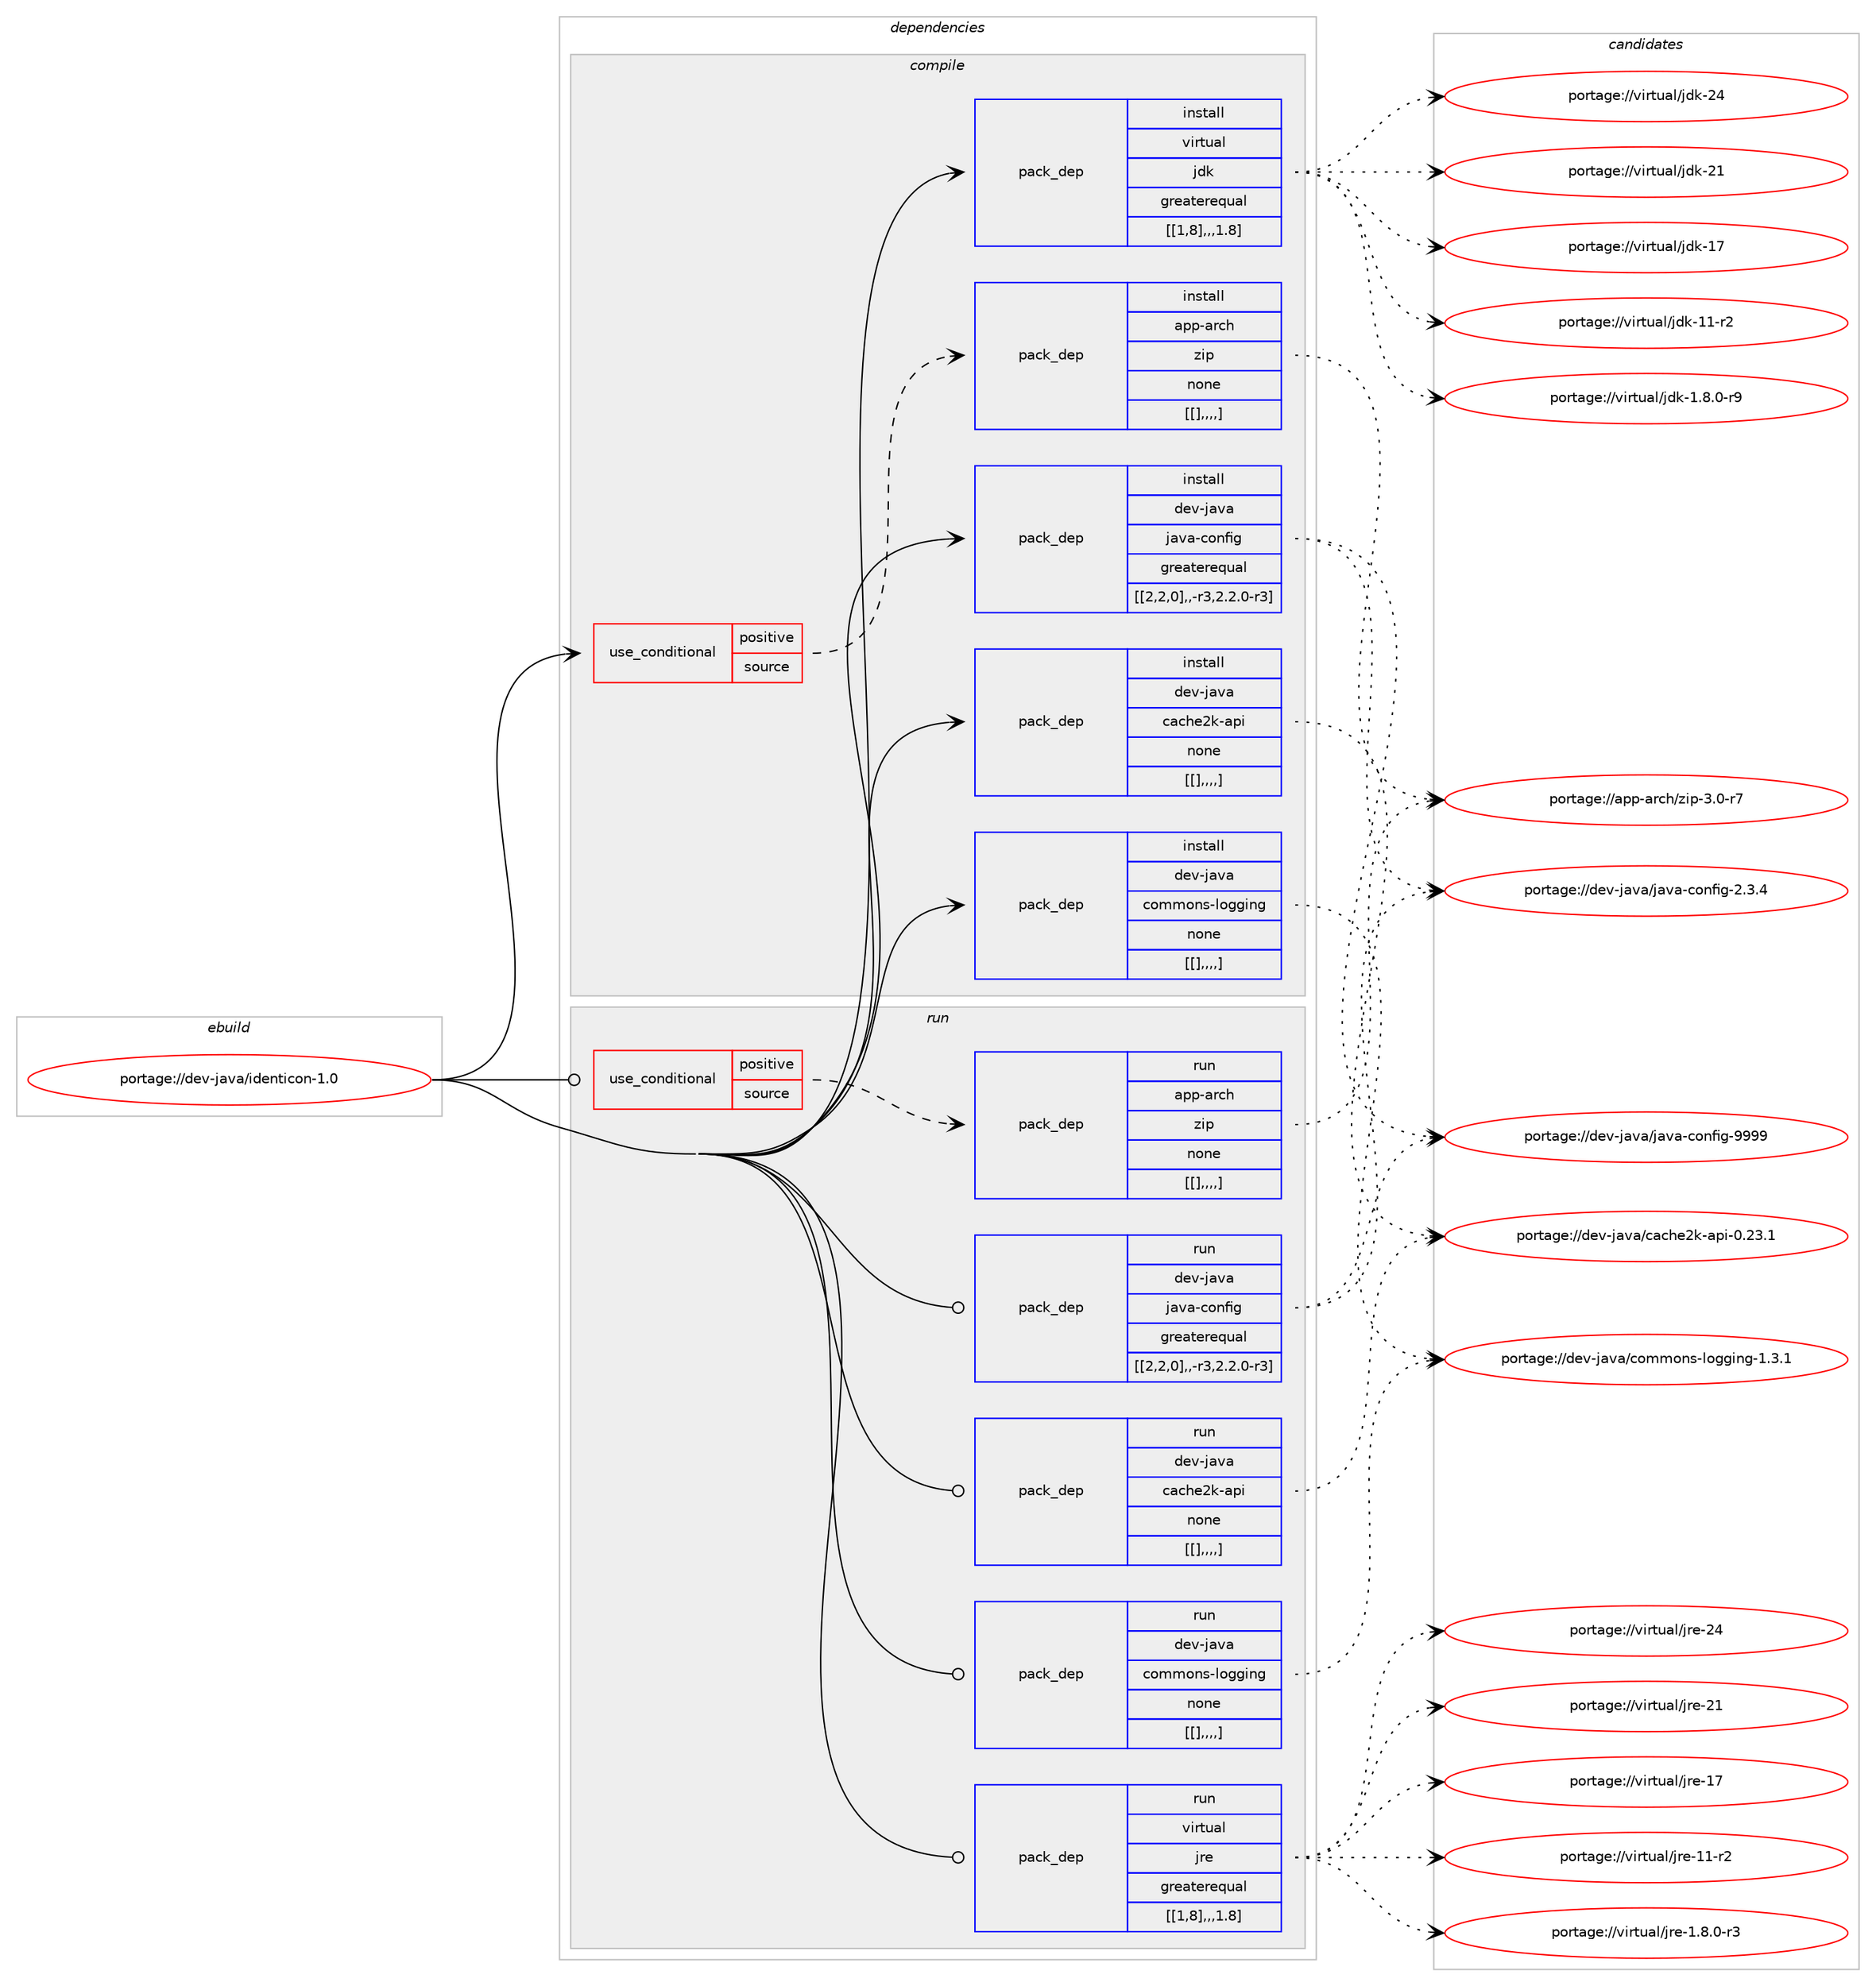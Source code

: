digraph prolog {

# *************
# Graph options
# *************

newrank=true;
concentrate=true;
compound=true;
graph [rankdir=LR,fontname=Helvetica,fontsize=10,ranksep=1.5];#, ranksep=2.5, nodesep=0.2];
edge  [arrowhead=vee];
node  [fontname=Helvetica,fontsize=10];

# **********
# The ebuild
# **********

subgraph cluster_leftcol {
color=gray;
label=<<i>ebuild</i>>;
id [label="portage://dev-java/identicon-1.0", color=red, width=4, href="../dev-java/identicon-1.0.svg"];
}

# ****************
# The dependencies
# ****************

subgraph cluster_midcol {
color=gray;
label=<<i>dependencies</i>>;
subgraph cluster_compile {
fillcolor="#eeeeee";
style=filled;
label=<<i>compile</i>>;
subgraph cond22192 {
dependency94648 [label=<<TABLE BORDER="0" CELLBORDER="1" CELLSPACING="0" CELLPADDING="4"><TR><TD ROWSPAN="3" CELLPADDING="10">use_conditional</TD></TR><TR><TD>positive</TD></TR><TR><TD>source</TD></TR></TABLE>>, shape=none, color=red];
subgraph pack71405 {
dependency94649 [label=<<TABLE BORDER="0" CELLBORDER="1" CELLSPACING="0" CELLPADDING="4" WIDTH="220"><TR><TD ROWSPAN="6" CELLPADDING="30">pack_dep</TD></TR><TR><TD WIDTH="110">install</TD></TR><TR><TD>app-arch</TD></TR><TR><TD>zip</TD></TR><TR><TD>none</TD></TR><TR><TD>[[],,,,]</TD></TR></TABLE>>, shape=none, color=blue];
}
dependency94648:e -> dependency94649:w [weight=20,style="dashed",arrowhead="vee"];
}
id:e -> dependency94648:w [weight=20,style="solid",arrowhead="vee"];
subgraph pack71406 {
dependency94650 [label=<<TABLE BORDER="0" CELLBORDER="1" CELLSPACING="0" CELLPADDING="4" WIDTH="220"><TR><TD ROWSPAN="6" CELLPADDING="30">pack_dep</TD></TR><TR><TD WIDTH="110">install</TD></TR><TR><TD>dev-java</TD></TR><TR><TD>cache2k-api</TD></TR><TR><TD>none</TD></TR><TR><TD>[[],,,,]</TD></TR></TABLE>>, shape=none, color=blue];
}
id:e -> dependency94650:w [weight=20,style="solid",arrowhead="vee"];
subgraph pack71407 {
dependency94651 [label=<<TABLE BORDER="0" CELLBORDER="1" CELLSPACING="0" CELLPADDING="4" WIDTH="220"><TR><TD ROWSPAN="6" CELLPADDING="30">pack_dep</TD></TR><TR><TD WIDTH="110">install</TD></TR><TR><TD>dev-java</TD></TR><TR><TD>commons-logging</TD></TR><TR><TD>none</TD></TR><TR><TD>[[],,,,]</TD></TR></TABLE>>, shape=none, color=blue];
}
id:e -> dependency94651:w [weight=20,style="solid",arrowhead="vee"];
subgraph pack71408 {
dependency94652 [label=<<TABLE BORDER="0" CELLBORDER="1" CELLSPACING="0" CELLPADDING="4" WIDTH="220"><TR><TD ROWSPAN="6" CELLPADDING="30">pack_dep</TD></TR><TR><TD WIDTH="110">install</TD></TR><TR><TD>dev-java</TD></TR><TR><TD>java-config</TD></TR><TR><TD>greaterequal</TD></TR><TR><TD>[[2,2,0],,-r3,2.2.0-r3]</TD></TR></TABLE>>, shape=none, color=blue];
}
id:e -> dependency94652:w [weight=20,style="solid",arrowhead="vee"];
subgraph pack71409 {
dependency94653 [label=<<TABLE BORDER="0" CELLBORDER="1" CELLSPACING="0" CELLPADDING="4" WIDTH="220"><TR><TD ROWSPAN="6" CELLPADDING="30">pack_dep</TD></TR><TR><TD WIDTH="110">install</TD></TR><TR><TD>virtual</TD></TR><TR><TD>jdk</TD></TR><TR><TD>greaterequal</TD></TR><TR><TD>[[1,8],,,1.8]</TD></TR></TABLE>>, shape=none, color=blue];
}
id:e -> dependency94653:w [weight=20,style="solid",arrowhead="vee"];
}
subgraph cluster_compileandrun {
fillcolor="#eeeeee";
style=filled;
label=<<i>compile and run</i>>;
}
subgraph cluster_run {
fillcolor="#eeeeee";
style=filled;
label=<<i>run</i>>;
subgraph cond22193 {
dependency94654 [label=<<TABLE BORDER="0" CELLBORDER="1" CELLSPACING="0" CELLPADDING="4"><TR><TD ROWSPAN="3" CELLPADDING="10">use_conditional</TD></TR><TR><TD>positive</TD></TR><TR><TD>source</TD></TR></TABLE>>, shape=none, color=red];
subgraph pack71410 {
dependency94655 [label=<<TABLE BORDER="0" CELLBORDER="1" CELLSPACING="0" CELLPADDING="4" WIDTH="220"><TR><TD ROWSPAN="6" CELLPADDING="30">pack_dep</TD></TR><TR><TD WIDTH="110">run</TD></TR><TR><TD>app-arch</TD></TR><TR><TD>zip</TD></TR><TR><TD>none</TD></TR><TR><TD>[[],,,,]</TD></TR></TABLE>>, shape=none, color=blue];
}
dependency94654:e -> dependency94655:w [weight=20,style="dashed",arrowhead="vee"];
}
id:e -> dependency94654:w [weight=20,style="solid",arrowhead="odot"];
subgraph pack71411 {
dependency94656 [label=<<TABLE BORDER="0" CELLBORDER="1" CELLSPACING="0" CELLPADDING="4" WIDTH="220"><TR><TD ROWSPAN="6" CELLPADDING="30">pack_dep</TD></TR><TR><TD WIDTH="110">run</TD></TR><TR><TD>dev-java</TD></TR><TR><TD>cache2k-api</TD></TR><TR><TD>none</TD></TR><TR><TD>[[],,,,]</TD></TR></TABLE>>, shape=none, color=blue];
}
id:e -> dependency94656:w [weight=20,style="solid",arrowhead="odot"];
subgraph pack71412 {
dependency94657 [label=<<TABLE BORDER="0" CELLBORDER="1" CELLSPACING="0" CELLPADDING="4" WIDTH="220"><TR><TD ROWSPAN="6" CELLPADDING="30">pack_dep</TD></TR><TR><TD WIDTH="110">run</TD></TR><TR><TD>dev-java</TD></TR><TR><TD>commons-logging</TD></TR><TR><TD>none</TD></TR><TR><TD>[[],,,,]</TD></TR></TABLE>>, shape=none, color=blue];
}
id:e -> dependency94657:w [weight=20,style="solid",arrowhead="odot"];
subgraph pack71413 {
dependency94658 [label=<<TABLE BORDER="0" CELLBORDER="1" CELLSPACING="0" CELLPADDING="4" WIDTH="220"><TR><TD ROWSPAN="6" CELLPADDING="30">pack_dep</TD></TR><TR><TD WIDTH="110">run</TD></TR><TR><TD>dev-java</TD></TR><TR><TD>java-config</TD></TR><TR><TD>greaterequal</TD></TR><TR><TD>[[2,2,0],,-r3,2.2.0-r3]</TD></TR></TABLE>>, shape=none, color=blue];
}
id:e -> dependency94658:w [weight=20,style="solid",arrowhead="odot"];
subgraph pack71414 {
dependency94659 [label=<<TABLE BORDER="0" CELLBORDER="1" CELLSPACING="0" CELLPADDING="4" WIDTH="220"><TR><TD ROWSPAN="6" CELLPADDING="30">pack_dep</TD></TR><TR><TD WIDTH="110">run</TD></TR><TR><TD>virtual</TD></TR><TR><TD>jre</TD></TR><TR><TD>greaterequal</TD></TR><TR><TD>[[1,8],,,1.8]</TD></TR></TABLE>>, shape=none, color=blue];
}
id:e -> dependency94659:w [weight=20,style="solid",arrowhead="odot"];
}
}

# **************
# The candidates
# **************

subgraph cluster_choices {
rank=same;
color=gray;
label=<<i>candidates</i>>;

subgraph choice71405 {
color=black;
nodesep=1;
choice9711211245971149910447122105112455146484511455 [label="portage://app-arch/zip-3.0-r7", color=red, width=4,href="../app-arch/zip-3.0-r7.svg"];
dependency94649:e -> choice9711211245971149910447122105112455146484511455:w [style=dotted,weight="100"];
}
subgraph choice71406 {
color=black;
nodesep=1;
choice1001011184510697118974799979910410150107459711210545484650514649 [label="portage://dev-java/cache2k-api-0.23.1", color=red, width=4,href="../dev-java/cache2k-api-0.23.1.svg"];
dependency94650:e -> choice1001011184510697118974799979910410150107459711210545484650514649:w [style=dotted,weight="100"];
}
subgraph choice71407 {
color=black;
nodesep=1;
choice100101118451069711897479911110910911111011545108111103103105110103454946514649 [label="portage://dev-java/commons-logging-1.3.1", color=red, width=4,href="../dev-java/commons-logging-1.3.1.svg"];
dependency94651:e -> choice100101118451069711897479911110910911111011545108111103103105110103454946514649:w [style=dotted,weight="100"];
}
subgraph choice71408 {
color=black;
nodesep=1;
choice10010111845106971189747106971189745991111101021051034557575757 [label="portage://dev-java/java-config-9999", color=red, width=4,href="../dev-java/java-config-9999.svg"];
choice1001011184510697118974710697118974599111110102105103455046514652 [label="portage://dev-java/java-config-2.3.4", color=red, width=4,href="../dev-java/java-config-2.3.4.svg"];
dependency94652:e -> choice10010111845106971189747106971189745991111101021051034557575757:w [style=dotted,weight="100"];
dependency94652:e -> choice1001011184510697118974710697118974599111110102105103455046514652:w [style=dotted,weight="100"];
}
subgraph choice71409 {
color=black;
nodesep=1;
choice1181051141161179710847106100107455052 [label="portage://virtual/jdk-24", color=red, width=4,href="../virtual/jdk-24.svg"];
choice1181051141161179710847106100107455049 [label="portage://virtual/jdk-21", color=red, width=4,href="../virtual/jdk-21.svg"];
choice1181051141161179710847106100107454955 [label="portage://virtual/jdk-17", color=red, width=4,href="../virtual/jdk-17.svg"];
choice11810511411611797108471061001074549494511450 [label="portage://virtual/jdk-11-r2", color=red, width=4,href="../virtual/jdk-11-r2.svg"];
choice11810511411611797108471061001074549465646484511457 [label="portage://virtual/jdk-1.8.0-r9", color=red, width=4,href="../virtual/jdk-1.8.0-r9.svg"];
dependency94653:e -> choice1181051141161179710847106100107455052:w [style=dotted,weight="100"];
dependency94653:e -> choice1181051141161179710847106100107455049:w [style=dotted,weight="100"];
dependency94653:e -> choice1181051141161179710847106100107454955:w [style=dotted,weight="100"];
dependency94653:e -> choice11810511411611797108471061001074549494511450:w [style=dotted,weight="100"];
dependency94653:e -> choice11810511411611797108471061001074549465646484511457:w [style=dotted,weight="100"];
}
subgraph choice71410 {
color=black;
nodesep=1;
choice9711211245971149910447122105112455146484511455 [label="portage://app-arch/zip-3.0-r7", color=red, width=4,href="../app-arch/zip-3.0-r7.svg"];
dependency94655:e -> choice9711211245971149910447122105112455146484511455:w [style=dotted,weight="100"];
}
subgraph choice71411 {
color=black;
nodesep=1;
choice1001011184510697118974799979910410150107459711210545484650514649 [label="portage://dev-java/cache2k-api-0.23.1", color=red, width=4,href="../dev-java/cache2k-api-0.23.1.svg"];
dependency94656:e -> choice1001011184510697118974799979910410150107459711210545484650514649:w [style=dotted,weight="100"];
}
subgraph choice71412 {
color=black;
nodesep=1;
choice100101118451069711897479911110910911111011545108111103103105110103454946514649 [label="portage://dev-java/commons-logging-1.3.1", color=red, width=4,href="../dev-java/commons-logging-1.3.1.svg"];
dependency94657:e -> choice100101118451069711897479911110910911111011545108111103103105110103454946514649:w [style=dotted,weight="100"];
}
subgraph choice71413 {
color=black;
nodesep=1;
choice10010111845106971189747106971189745991111101021051034557575757 [label="portage://dev-java/java-config-9999", color=red, width=4,href="../dev-java/java-config-9999.svg"];
choice1001011184510697118974710697118974599111110102105103455046514652 [label="portage://dev-java/java-config-2.3.4", color=red, width=4,href="../dev-java/java-config-2.3.4.svg"];
dependency94658:e -> choice10010111845106971189747106971189745991111101021051034557575757:w [style=dotted,weight="100"];
dependency94658:e -> choice1001011184510697118974710697118974599111110102105103455046514652:w [style=dotted,weight="100"];
}
subgraph choice71414 {
color=black;
nodesep=1;
choice1181051141161179710847106114101455052 [label="portage://virtual/jre-24", color=red, width=4,href="../virtual/jre-24.svg"];
choice1181051141161179710847106114101455049 [label="portage://virtual/jre-21", color=red, width=4,href="../virtual/jre-21.svg"];
choice1181051141161179710847106114101454955 [label="portage://virtual/jre-17", color=red, width=4,href="../virtual/jre-17.svg"];
choice11810511411611797108471061141014549494511450 [label="portage://virtual/jre-11-r2", color=red, width=4,href="../virtual/jre-11-r2.svg"];
choice11810511411611797108471061141014549465646484511451 [label="portage://virtual/jre-1.8.0-r3", color=red, width=4,href="../virtual/jre-1.8.0-r3.svg"];
dependency94659:e -> choice1181051141161179710847106114101455052:w [style=dotted,weight="100"];
dependency94659:e -> choice1181051141161179710847106114101455049:w [style=dotted,weight="100"];
dependency94659:e -> choice1181051141161179710847106114101454955:w [style=dotted,weight="100"];
dependency94659:e -> choice11810511411611797108471061141014549494511450:w [style=dotted,weight="100"];
dependency94659:e -> choice11810511411611797108471061141014549465646484511451:w [style=dotted,weight="100"];
}
}

}
